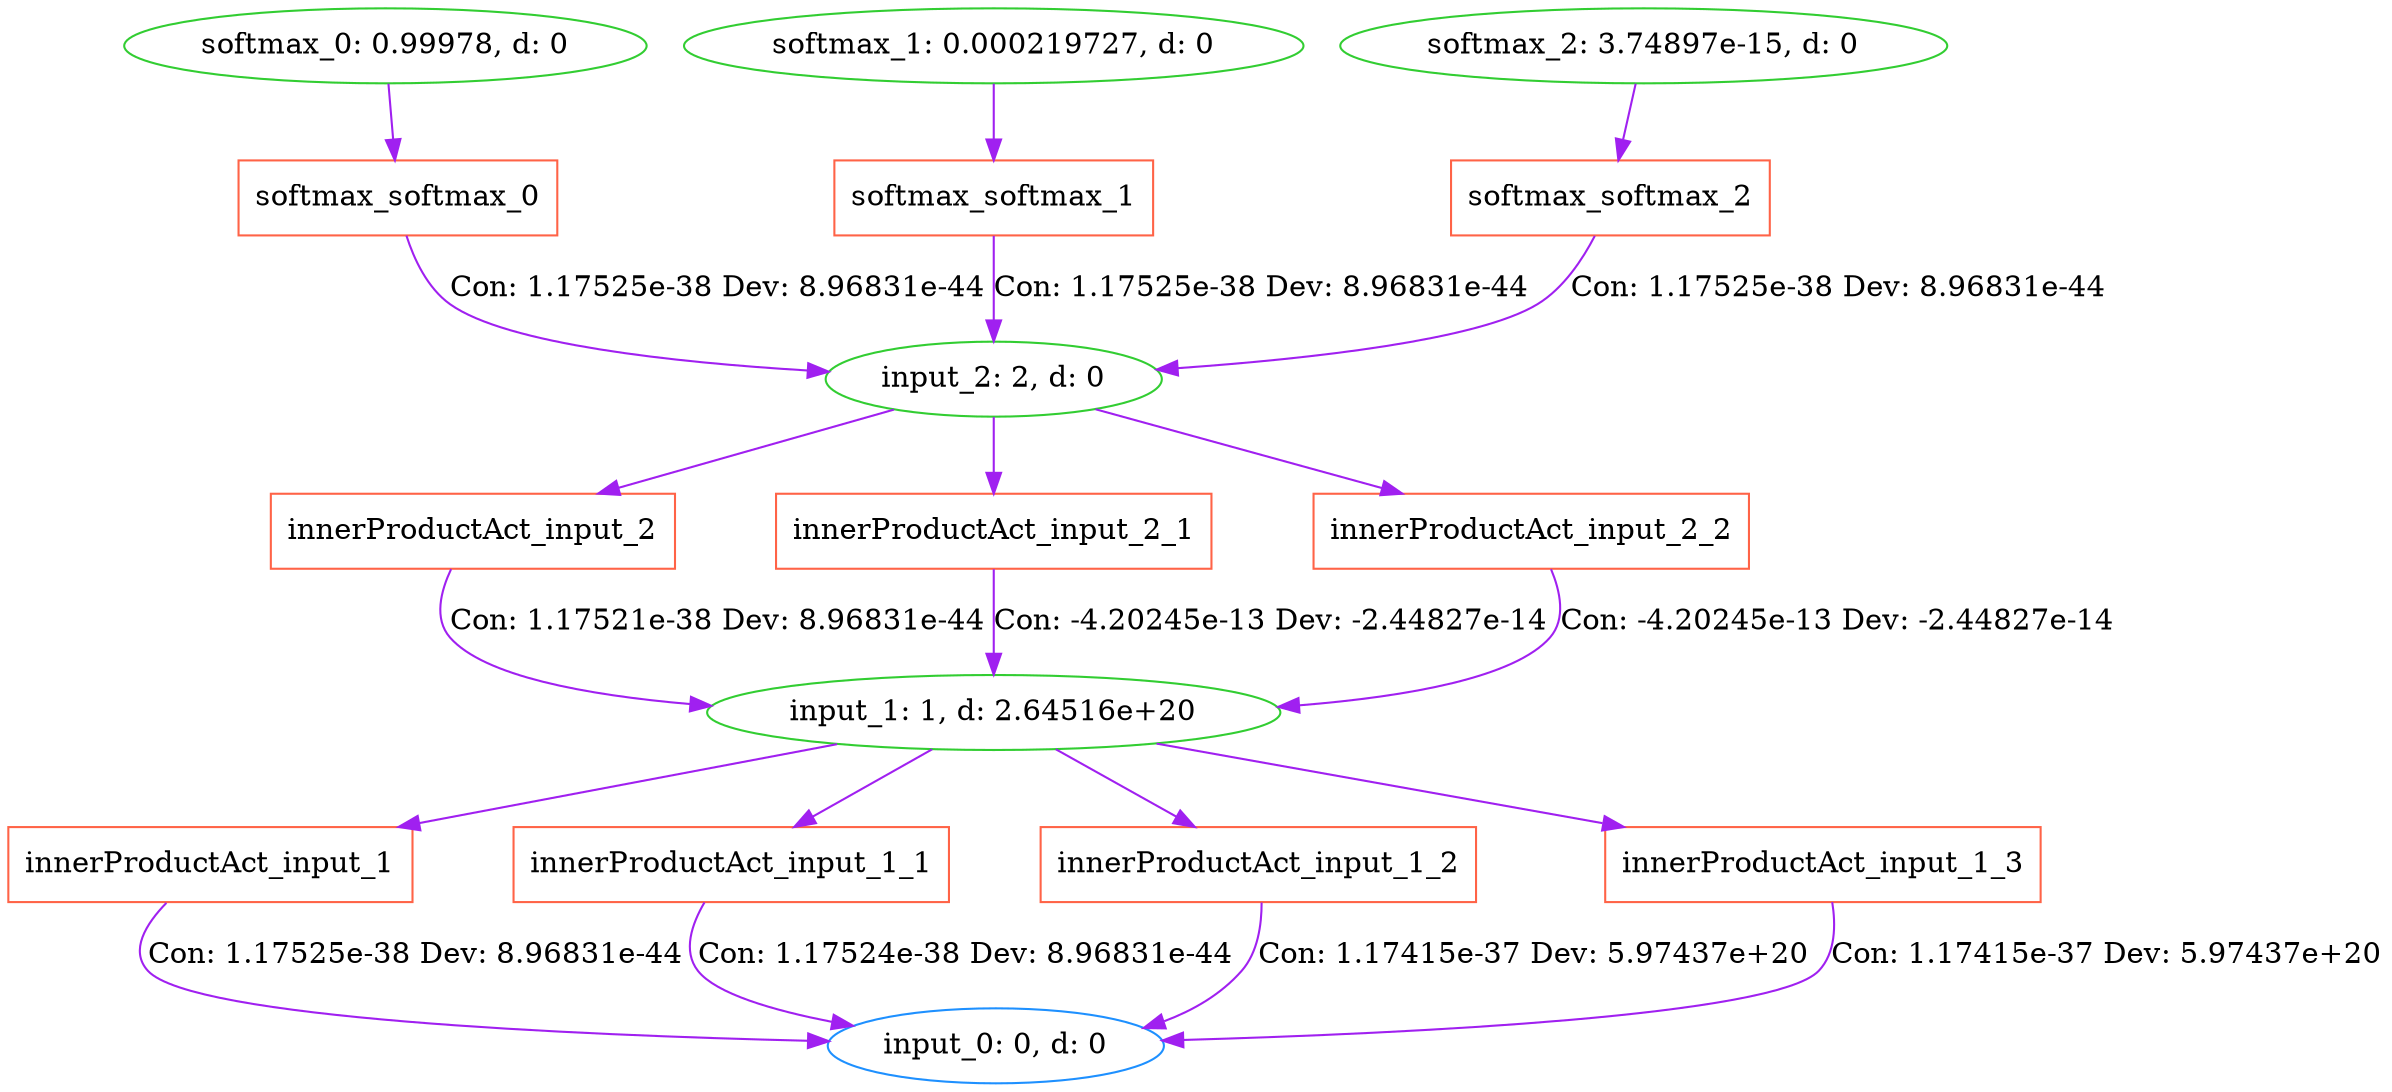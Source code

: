 digraph G {
0 [label="input_0: 0, d: 0", shape=oval, color=dodgerblue];
1 [label="input_1: 1, d: 2.64516e+20", shape=oval, color=limegreen];
2 [label="innerProductAct_input_1", shape=box, color=tomato];
3 [label="innerProductAct_input_1_1", shape=box, color=tomato];
4 [label="innerProductAct_input_1_2", shape=box, color=tomato];
5 [label="innerProductAct_input_1_3", shape=box, color=tomato];
6 [label="input_2: 2, d: 0", shape=oval, color=limegreen];
7 [label="innerProductAct_input_2", shape=box, color=tomato];
8 [label="innerProductAct_input_2_1", shape=box, color=tomato];
9 [label="innerProductAct_input_2_2", shape=box, color=tomato];
10 [label="softmax_0: 0.99978, d: 0", shape=oval, color=limegreen];
11 [label="softmax_softmax_0", shape=box, color=tomato];
12 [label="softmax_1: 0.000219727, d: 0", shape=oval, color=limegreen];
13 [label="softmax_softmax_1", shape=box, color=tomato];
14 [label="softmax_2: 3.74897e-15, d: 0", shape=oval, color=limegreen];
15 [label="softmax_softmax_2", shape=box, color=tomato];
1->2  [color=purple]
 [label=""];
2->0  [color=purple]
 [label="Con: 1.17525e-38 Dev: 8.96831e-44"];
1->3  [color=purple]
 [label=""];
3->0  [color=purple]
 [label="Con: 1.17524e-38 Dev: 8.96831e-44"];
1->4  [color=purple]
 [label=""];
4->0  [color=purple]
 [label="Con: 1.17415e-37 Dev: 5.97437e+20"];
1->5  [color=purple]
 [label=""];
5->0  [color=purple]
 [label="Con: 1.17415e-37 Dev: 5.97437e+20"];
6->7  [color=purple]
 [label=""];
7->1  [color=purple]
 [label="Con: 1.17521e-38 Dev: 8.96831e-44"];
6->8  [color=purple]
 [label=""];
8->1  [color=purple]
 [label="Con: -4.20245e-13 Dev: -2.44827e-14"];
6->9  [color=purple]
 [label=""];
9->1  [color=purple]
 [label="Con: -4.20245e-13 Dev: -2.44827e-14"];
10->11  [color=purple]
 [label=""];
11->6  [color=purple]
 [label="Con: 1.17525e-38 Dev: 8.96831e-44"];
12->13  [color=purple]
 [label=""];
13->6  [color=purple]
 [label="Con: 1.17525e-38 Dev: 8.96831e-44"];
14->15  [color=purple]
 [label=""];
15->6  [color=purple]
 [label="Con: 1.17525e-38 Dev: 8.96831e-44"];
}
